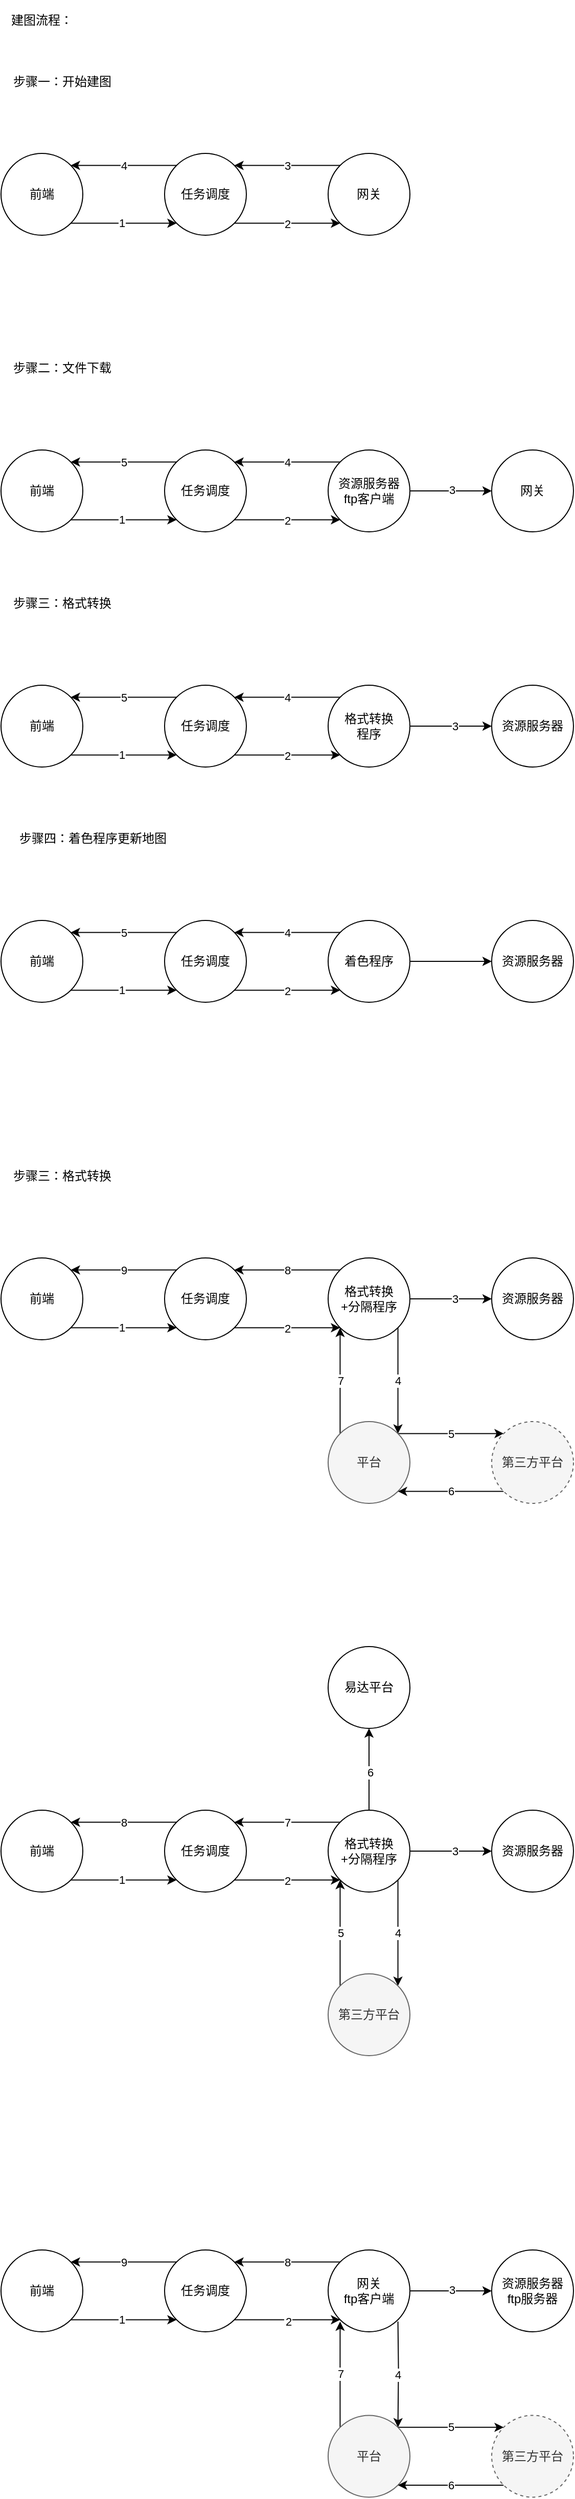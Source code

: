 <mxfile version="15.1.1" type="github">
  <diagram id="g7DShIPE9myxs7cQCo8G" name="Page-1">
    <mxGraphModel dx="1426" dy="680" grid="1" gridSize="10" guides="1" tooltips="1" connect="1" arrows="1" fold="1" page="1" pageScale="1" pageWidth="827" pageHeight="1169" math="0" shadow="0">
      <root>
        <mxCell id="0" />
        <mxCell id="1" parent="0" />
        <mxCell id="bnO3rSalis2aoiANEbuE-3" value="" style="edgeStyle=orthogonalEdgeStyle;rounded=0;orthogonalLoop=1;jettySize=auto;html=1;exitX=1;exitY=1;exitDx=0;exitDy=0;entryX=0;entryY=1;entryDx=0;entryDy=0;" parent="1" source="bnO3rSalis2aoiANEbuE-1" target="bnO3rSalis2aoiANEbuE-2" edge="1">
          <mxGeometry relative="1" as="geometry" />
        </mxCell>
        <mxCell id="bnO3rSalis2aoiANEbuE-4" value="1" style="edgeLabel;html=1;align=center;verticalAlign=middle;resizable=0;points=[];" parent="bnO3rSalis2aoiANEbuE-3" vertex="1" connectable="0">
          <mxGeometry x="-0.05" y="1" relative="1" as="geometry">
            <mxPoint as="offset" />
          </mxGeometry>
        </mxCell>
        <mxCell id="bnO3rSalis2aoiANEbuE-1" value="前端" style="ellipse;whiteSpace=wrap;html=1;aspect=fixed;" parent="1" vertex="1">
          <mxGeometry x="110" y="270" width="80" height="80" as="geometry" />
        </mxCell>
        <mxCell id="bnO3rSalis2aoiANEbuE-7" value="" style="edgeStyle=orthogonalEdgeStyle;rounded=0;orthogonalLoop=1;jettySize=auto;html=1;exitX=1;exitY=1;exitDx=0;exitDy=0;entryX=0;entryY=1;entryDx=0;entryDy=0;" parent="1" source="bnO3rSalis2aoiANEbuE-2" target="bnO3rSalis2aoiANEbuE-6" edge="1">
          <mxGeometry relative="1" as="geometry" />
        </mxCell>
        <mxCell id="bnO3rSalis2aoiANEbuE-8" value="2" style="edgeLabel;html=1;align=center;verticalAlign=middle;resizable=0;points=[];" parent="bnO3rSalis2aoiANEbuE-7" vertex="1" connectable="0">
          <mxGeometry relative="1" as="geometry">
            <mxPoint as="offset" />
          </mxGeometry>
        </mxCell>
        <mxCell id="diJYGg4Zcv_C8yExAffO-8" value="4" style="edgeStyle=orthogonalEdgeStyle;rounded=0;orthogonalLoop=1;jettySize=auto;html=1;exitX=0;exitY=0;exitDx=0;exitDy=0;entryX=1;entryY=0;entryDx=0;entryDy=0;" parent="1" source="bnO3rSalis2aoiANEbuE-2" target="bnO3rSalis2aoiANEbuE-1" edge="1">
          <mxGeometry relative="1" as="geometry" />
        </mxCell>
        <mxCell id="bnO3rSalis2aoiANEbuE-2" value="任务调度" style="ellipse;whiteSpace=wrap;html=1;aspect=fixed;" parent="1" vertex="1">
          <mxGeometry x="270" y="270" width="80" height="80" as="geometry" />
        </mxCell>
        <mxCell id="diJYGg4Zcv_C8yExAffO-9" value="3" style="edgeStyle=orthogonalEdgeStyle;rounded=0;orthogonalLoop=1;jettySize=auto;html=1;exitX=0;exitY=0;exitDx=0;exitDy=0;entryX=1;entryY=0;entryDx=0;entryDy=0;" parent="1" source="bnO3rSalis2aoiANEbuE-6" target="bnO3rSalis2aoiANEbuE-2" edge="1">
          <mxGeometry relative="1" as="geometry" />
        </mxCell>
        <mxCell id="bnO3rSalis2aoiANEbuE-6" value="网关" style="ellipse;whiteSpace=wrap;html=1;aspect=fixed;" parent="1" vertex="1">
          <mxGeometry x="430" y="270" width="80" height="80" as="geometry" />
        </mxCell>
        <mxCell id="bnO3rSalis2aoiANEbuE-21" value="建图流程：" style="text;html=1;strokeColor=none;fillColor=none;align=center;verticalAlign=middle;whiteSpace=wrap;rounded=0;" parent="1" vertex="1">
          <mxGeometry x="110" y="120" width="80" height="40" as="geometry" />
        </mxCell>
        <mxCell id="diJYGg4Zcv_C8yExAffO-10" value="步骤一：开始建图" style="text;html=1;strokeColor=none;fillColor=none;align=left;verticalAlign=middle;whiteSpace=wrap;rounded=0;" parent="1" vertex="1">
          <mxGeometry x="120" y="190" width="160" height="20" as="geometry" />
        </mxCell>
        <mxCell id="diJYGg4Zcv_C8yExAffO-11" value="" style="edgeStyle=orthogonalEdgeStyle;rounded=0;orthogonalLoop=1;jettySize=auto;html=1;exitX=1;exitY=1;exitDx=0;exitDy=0;entryX=0;entryY=1;entryDx=0;entryDy=0;" parent="1" source="diJYGg4Zcv_C8yExAffO-14" target="diJYGg4Zcv_C8yExAffO-18" edge="1">
          <mxGeometry relative="1" as="geometry" />
        </mxCell>
        <mxCell id="diJYGg4Zcv_C8yExAffO-12" value="1" style="edgeLabel;html=1;align=center;verticalAlign=middle;resizable=0;points=[];" parent="diJYGg4Zcv_C8yExAffO-11" vertex="1" connectable="0">
          <mxGeometry x="-0.05" y="1" relative="1" as="geometry">
            <mxPoint as="offset" />
          </mxGeometry>
        </mxCell>
        <mxCell id="diJYGg4Zcv_C8yExAffO-14" value="前端" style="ellipse;whiteSpace=wrap;html=1;aspect=fixed;" parent="1" vertex="1">
          <mxGeometry x="110" y="560" width="80" height="80" as="geometry" />
        </mxCell>
        <mxCell id="diJYGg4Zcv_C8yExAffO-15" value="" style="edgeStyle=orthogonalEdgeStyle;rounded=0;orthogonalLoop=1;jettySize=auto;html=1;exitX=1;exitY=1;exitDx=0;exitDy=0;entryX=0;entryY=1;entryDx=0;entryDy=0;" parent="1" source="diJYGg4Zcv_C8yExAffO-18" target="diJYGg4Zcv_C8yExAffO-22" edge="1">
          <mxGeometry relative="1" as="geometry" />
        </mxCell>
        <mxCell id="diJYGg4Zcv_C8yExAffO-16" value="2" style="edgeLabel;html=1;align=center;verticalAlign=middle;resizable=0;points=[];" parent="diJYGg4Zcv_C8yExAffO-15" vertex="1" connectable="0">
          <mxGeometry relative="1" as="geometry">
            <mxPoint as="offset" />
          </mxGeometry>
        </mxCell>
        <mxCell id="diJYGg4Zcv_C8yExAffO-17" value="5" style="edgeStyle=orthogonalEdgeStyle;rounded=0;orthogonalLoop=1;jettySize=auto;html=1;exitX=0;exitY=0;exitDx=0;exitDy=0;entryX=1;entryY=0;entryDx=0;entryDy=0;" parent="1" source="diJYGg4Zcv_C8yExAffO-18" target="diJYGg4Zcv_C8yExAffO-14" edge="1">
          <mxGeometry relative="1" as="geometry" />
        </mxCell>
        <mxCell id="diJYGg4Zcv_C8yExAffO-18" value="任务调度" style="ellipse;whiteSpace=wrap;html=1;aspect=fixed;" parent="1" vertex="1">
          <mxGeometry x="270" y="560" width="80" height="80" as="geometry" />
        </mxCell>
        <mxCell id="diJYGg4Zcv_C8yExAffO-19" value="" style="edgeStyle=orthogonalEdgeStyle;rounded=0;orthogonalLoop=1;jettySize=auto;html=1;" parent="1" source="diJYGg4Zcv_C8yExAffO-22" target="diJYGg4Zcv_C8yExAffO-24" edge="1">
          <mxGeometry relative="1" as="geometry" />
        </mxCell>
        <mxCell id="diJYGg4Zcv_C8yExAffO-20" value="3" style="edgeLabel;html=1;align=center;verticalAlign=middle;resizable=0;points=[];" parent="diJYGg4Zcv_C8yExAffO-19" vertex="1" connectable="0">
          <mxGeometry x="0.025" y="1" relative="1" as="geometry">
            <mxPoint as="offset" />
          </mxGeometry>
        </mxCell>
        <mxCell id="diJYGg4Zcv_C8yExAffO-21" value="4" style="edgeStyle=orthogonalEdgeStyle;rounded=0;orthogonalLoop=1;jettySize=auto;html=1;exitX=0;exitY=0;exitDx=0;exitDy=0;entryX=1;entryY=0;entryDx=0;entryDy=0;" parent="1" source="diJYGg4Zcv_C8yExAffO-22" target="diJYGg4Zcv_C8yExAffO-18" edge="1">
          <mxGeometry relative="1" as="geometry" />
        </mxCell>
        <mxCell id="diJYGg4Zcv_C8yExAffO-22" value="资源服务器&lt;br&gt;ftp客户端" style="ellipse;whiteSpace=wrap;html=1;aspect=fixed;" parent="1" vertex="1">
          <mxGeometry x="430" y="560" width="80" height="80" as="geometry" />
        </mxCell>
        <mxCell id="diJYGg4Zcv_C8yExAffO-24" value="网关" style="ellipse;whiteSpace=wrap;html=1;aspect=fixed;" parent="1" vertex="1">
          <mxGeometry x="590" y="560" width="80" height="80" as="geometry" />
        </mxCell>
        <mxCell id="diJYGg4Zcv_C8yExAffO-25" value="步骤二：文件下载" style="text;html=1;strokeColor=none;fillColor=none;align=center;verticalAlign=middle;whiteSpace=wrap;rounded=0;" parent="1" vertex="1">
          <mxGeometry x="120" y="470" width="100" height="20" as="geometry" />
        </mxCell>
        <mxCell id="diJYGg4Zcv_C8yExAffO-26" value="" style="edgeStyle=orthogonalEdgeStyle;rounded=0;orthogonalLoop=1;jettySize=auto;html=1;exitX=1;exitY=1;exitDx=0;exitDy=0;entryX=0;entryY=1;entryDx=0;entryDy=0;" parent="1" source="diJYGg4Zcv_C8yExAffO-28" target="diJYGg4Zcv_C8yExAffO-32" edge="1">
          <mxGeometry relative="1" as="geometry" />
        </mxCell>
        <mxCell id="diJYGg4Zcv_C8yExAffO-27" value="1" style="edgeLabel;html=1;align=center;verticalAlign=middle;resizable=0;points=[];" parent="diJYGg4Zcv_C8yExAffO-26" vertex="1" connectable="0">
          <mxGeometry x="-0.05" y="1" relative="1" as="geometry">
            <mxPoint as="offset" />
          </mxGeometry>
        </mxCell>
        <mxCell id="diJYGg4Zcv_C8yExAffO-28" value="前端" style="ellipse;whiteSpace=wrap;html=1;aspect=fixed;" parent="1" vertex="1">
          <mxGeometry x="110" y="790" width="80" height="80" as="geometry" />
        </mxCell>
        <mxCell id="diJYGg4Zcv_C8yExAffO-29" value="" style="edgeStyle=orthogonalEdgeStyle;rounded=0;orthogonalLoop=1;jettySize=auto;html=1;exitX=1;exitY=1;exitDx=0;exitDy=0;entryX=0;entryY=1;entryDx=0;entryDy=0;" parent="1" source="diJYGg4Zcv_C8yExAffO-32" target="diJYGg4Zcv_C8yExAffO-36" edge="1">
          <mxGeometry relative="1" as="geometry" />
        </mxCell>
        <mxCell id="diJYGg4Zcv_C8yExAffO-30" value="2" style="edgeLabel;html=1;align=center;verticalAlign=middle;resizable=0;points=[];" parent="diJYGg4Zcv_C8yExAffO-29" vertex="1" connectable="0">
          <mxGeometry relative="1" as="geometry">
            <mxPoint as="offset" />
          </mxGeometry>
        </mxCell>
        <mxCell id="diJYGg4Zcv_C8yExAffO-31" value="5" style="edgeStyle=orthogonalEdgeStyle;rounded=0;orthogonalLoop=1;jettySize=auto;html=1;exitX=0;exitY=0;exitDx=0;exitDy=0;entryX=1;entryY=0;entryDx=0;entryDy=0;" parent="1" source="diJYGg4Zcv_C8yExAffO-32" target="diJYGg4Zcv_C8yExAffO-28" edge="1">
          <mxGeometry relative="1" as="geometry" />
        </mxCell>
        <mxCell id="diJYGg4Zcv_C8yExAffO-32" value="任务调度" style="ellipse;whiteSpace=wrap;html=1;aspect=fixed;" parent="1" vertex="1">
          <mxGeometry x="270" y="790" width="80" height="80" as="geometry" />
        </mxCell>
        <mxCell id="diJYGg4Zcv_C8yExAffO-35" value="4" style="edgeStyle=orthogonalEdgeStyle;rounded=0;orthogonalLoop=1;jettySize=auto;html=1;exitX=0;exitY=0;exitDx=0;exitDy=0;entryX=1;entryY=0;entryDx=0;entryDy=0;" parent="1" source="diJYGg4Zcv_C8yExAffO-36" target="diJYGg4Zcv_C8yExAffO-32" edge="1">
          <mxGeometry relative="1" as="geometry" />
        </mxCell>
        <mxCell id="diJYGg4Zcv_C8yExAffO-58" value="" style="edgeStyle=orthogonalEdgeStyle;rounded=0;orthogonalLoop=1;jettySize=auto;html=1;startArrow=none;startFill=0;" parent="1" source="diJYGg4Zcv_C8yExAffO-36" target="diJYGg4Zcv_C8yExAffO-57" edge="1">
          <mxGeometry relative="1" as="geometry" />
        </mxCell>
        <mxCell id="diJYGg4Zcv_C8yExAffO-59" value="3" style="edgeLabel;html=1;align=center;verticalAlign=middle;resizable=0;points=[];" parent="diJYGg4Zcv_C8yExAffO-58" vertex="1" connectable="0">
          <mxGeometry x="0.1" relative="1" as="geometry">
            <mxPoint as="offset" />
          </mxGeometry>
        </mxCell>
        <mxCell id="diJYGg4Zcv_C8yExAffO-36" value="格式转换&lt;br&gt;程序" style="ellipse;whiteSpace=wrap;html=1;aspect=fixed;" parent="1" vertex="1">
          <mxGeometry x="430" y="790" width="80" height="80" as="geometry" />
        </mxCell>
        <mxCell id="diJYGg4Zcv_C8yExAffO-38" value="步骤三：格式转换" style="text;html=1;strokeColor=none;fillColor=none;align=center;verticalAlign=middle;whiteSpace=wrap;rounded=0;" parent="1" vertex="1">
          <mxGeometry x="120" y="700" width="100" height="20" as="geometry" />
        </mxCell>
        <mxCell id="diJYGg4Zcv_C8yExAffO-39" value="" style="edgeStyle=orthogonalEdgeStyle;rounded=0;orthogonalLoop=1;jettySize=auto;html=1;exitX=1;exitY=1;exitDx=0;exitDy=0;entryX=0;entryY=1;entryDx=0;entryDy=0;" parent="1" source="diJYGg4Zcv_C8yExAffO-41" target="diJYGg4Zcv_C8yExAffO-45" edge="1">
          <mxGeometry relative="1" as="geometry" />
        </mxCell>
        <mxCell id="diJYGg4Zcv_C8yExAffO-40" value="1" style="edgeLabel;html=1;align=center;verticalAlign=middle;resizable=0;points=[];" parent="diJYGg4Zcv_C8yExAffO-39" vertex="1" connectable="0">
          <mxGeometry x="-0.05" y="1" relative="1" as="geometry">
            <mxPoint as="offset" />
          </mxGeometry>
        </mxCell>
        <mxCell id="diJYGg4Zcv_C8yExAffO-41" value="前端" style="ellipse;whiteSpace=wrap;html=1;aspect=fixed;" parent="1" vertex="1">
          <mxGeometry x="110" y="1020" width="80" height="80" as="geometry" />
        </mxCell>
        <mxCell id="diJYGg4Zcv_C8yExAffO-42" value="" style="edgeStyle=orthogonalEdgeStyle;rounded=0;orthogonalLoop=1;jettySize=auto;html=1;exitX=1;exitY=1;exitDx=0;exitDy=0;entryX=0;entryY=1;entryDx=0;entryDy=0;" parent="1" source="diJYGg4Zcv_C8yExAffO-45" target="diJYGg4Zcv_C8yExAffO-47" edge="1">
          <mxGeometry relative="1" as="geometry" />
        </mxCell>
        <mxCell id="diJYGg4Zcv_C8yExAffO-43" value="2" style="edgeLabel;html=1;align=center;verticalAlign=middle;resizable=0;points=[];" parent="diJYGg4Zcv_C8yExAffO-42" vertex="1" connectable="0">
          <mxGeometry relative="1" as="geometry">
            <mxPoint as="offset" />
          </mxGeometry>
        </mxCell>
        <mxCell id="diJYGg4Zcv_C8yExAffO-44" value="5" style="edgeStyle=orthogonalEdgeStyle;rounded=0;orthogonalLoop=1;jettySize=auto;html=1;exitX=0;exitY=0;exitDx=0;exitDy=0;entryX=1;entryY=0;entryDx=0;entryDy=0;" parent="1" source="diJYGg4Zcv_C8yExAffO-45" target="diJYGg4Zcv_C8yExAffO-41" edge="1">
          <mxGeometry relative="1" as="geometry" />
        </mxCell>
        <mxCell id="diJYGg4Zcv_C8yExAffO-45" value="任务调度" style="ellipse;whiteSpace=wrap;html=1;aspect=fixed;" parent="1" vertex="1">
          <mxGeometry x="270" y="1020" width="80" height="80" as="geometry" />
        </mxCell>
        <mxCell id="diJYGg4Zcv_C8yExAffO-46" value="4" style="edgeStyle=orthogonalEdgeStyle;rounded=0;orthogonalLoop=1;jettySize=auto;html=1;exitX=0;exitY=0;exitDx=0;exitDy=0;entryX=1;entryY=0;entryDx=0;entryDy=0;" parent="1" source="diJYGg4Zcv_C8yExAffO-47" target="diJYGg4Zcv_C8yExAffO-45" edge="1">
          <mxGeometry relative="1" as="geometry" />
        </mxCell>
        <mxCell id="diJYGg4Zcv_C8yExAffO-61" value="" style="edgeStyle=orthogonalEdgeStyle;rounded=0;orthogonalLoop=1;jettySize=auto;html=1;startArrow=none;startFill=0;" parent="1" source="diJYGg4Zcv_C8yExAffO-47" target="diJYGg4Zcv_C8yExAffO-60" edge="1">
          <mxGeometry relative="1" as="geometry" />
        </mxCell>
        <mxCell id="diJYGg4Zcv_C8yExAffO-47" value="着色程序" style="ellipse;whiteSpace=wrap;html=1;aspect=fixed;" parent="1" vertex="1">
          <mxGeometry x="430" y="1020" width="80" height="80" as="geometry" />
        </mxCell>
        <mxCell id="diJYGg4Zcv_C8yExAffO-48" value="步骤四：着色程序更新地图" style="text;html=1;strokeColor=none;fillColor=none;align=center;verticalAlign=middle;whiteSpace=wrap;rounded=0;" parent="1" vertex="1">
          <mxGeometry x="120" y="930" width="160" height="20" as="geometry" />
        </mxCell>
        <mxCell id="diJYGg4Zcv_C8yExAffO-57" value="资源服务器" style="ellipse;whiteSpace=wrap;html=1;aspect=fixed;" parent="1" vertex="1">
          <mxGeometry x="590" y="790" width="80" height="80" as="geometry" />
        </mxCell>
        <mxCell id="diJYGg4Zcv_C8yExAffO-60" value="资源服务器" style="ellipse;whiteSpace=wrap;html=1;aspect=fixed;" parent="1" vertex="1">
          <mxGeometry x="590" y="1020" width="80" height="80" as="geometry" />
        </mxCell>
        <mxCell id="RVOC5Pfrwt1u8xIZYk97-2" value="" style="edgeStyle=orthogonalEdgeStyle;rounded=0;orthogonalLoop=1;jettySize=auto;html=1;exitX=1;exitY=1;exitDx=0;exitDy=0;entryX=0;entryY=1;entryDx=0;entryDy=0;" parent="1" source="RVOC5Pfrwt1u8xIZYk97-4" target="RVOC5Pfrwt1u8xIZYk97-8" edge="1">
          <mxGeometry relative="1" as="geometry" />
        </mxCell>
        <mxCell id="RVOC5Pfrwt1u8xIZYk97-3" value="1" style="edgeLabel;html=1;align=center;verticalAlign=middle;resizable=0;points=[];" parent="RVOC5Pfrwt1u8xIZYk97-2" vertex="1" connectable="0">
          <mxGeometry x="-0.05" y="1" relative="1" as="geometry">
            <mxPoint as="offset" />
          </mxGeometry>
        </mxCell>
        <mxCell id="RVOC5Pfrwt1u8xIZYk97-4" value="前端" style="ellipse;whiteSpace=wrap;html=1;aspect=fixed;" parent="1" vertex="1">
          <mxGeometry x="110" y="1350" width="80" height="80" as="geometry" />
        </mxCell>
        <mxCell id="RVOC5Pfrwt1u8xIZYk97-5" value="" style="edgeStyle=orthogonalEdgeStyle;rounded=0;orthogonalLoop=1;jettySize=auto;html=1;exitX=1;exitY=1;exitDx=0;exitDy=0;entryX=0;entryY=1;entryDx=0;entryDy=0;" parent="1" source="RVOC5Pfrwt1u8xIZYk97-8" target="RVOC5Pfrwt1u8xIZYk97-12" edge="1">
          <mxGeometry relative="1" as="geometry" />
        </mxCell>
        <mxCell id="RVOC5Pfrwt1u8xIZYk97-6" value="2" style="edgeLabel;html=1;align=center;verticalAlign=middle;resizable=0;points=[];" parent="RVOC5Pfrwt1u8xIZYk97-5" vertex="1" connectable="0">
          <mxGeometry relative="1" as="geometry">
            <mxPoint as="offset" />
          </mxGeometry>
        </mxCell>
        <mxCell id="RVOC5Pfrwt1u8xIZYk97-7" value="9" style="edgeStyle=orthogonalEdgeStyle;rounded=0;orthogonalLoop=1;jettySize=auto;html=1;exitX=0;exitY=0;exitDx=0;exitDy=0;entryX=1;entryY=0;entryDx=0;entryDy=0;" parent="1" source="RVOC5Pfrwt1u8xIZYk97-8" target="RVOC5Pfrwt1u8xIZYk97-4" edge="1">
          <mxGeometry relative="1" as="geometry" />
        </mxCell>
        <mxCell id="RVOC5Pfrwt1u8xIZYk97-8" value="任务调度" style="ellipse;whiteSpace=wrap;html=1;aspect=fixed;" parent="1" vertex="1">
          <mxGeometry x="270" y="1350" width="80" height="80" as="geometry" />
        </mxCell>
        <mxCell id="RVOC5Pfrwt1u8xIZYk97-9" value="8" style="edgeStyle=orthogonalEdgeStyle;rounded=0;orthogonalLoop=1;jettySize=auto;html=1;exitX=0;exitY=0;exitDx=0;exitDy=0;entryX=1;entryY=0;entryDx=0;entryDy=0;" parent="1" source="RVOC5Pfrwt1u8xIZYk97-12" target="RVOC5Pfrwt1u8xIZYk97-8" edge="1">
          <mxGeometry relative="1" as="geometry" />
        </mxCell>
        <mxCell id="RVOC5Pfrwt1u8xIZYk97-10" value="" style="edgeStyle=orthogonalEdgeStyle;rounded=0;orthogonalLoop=1;jettySize=auto;html=1;startArrow=none;startFill=0;" parent="1" source="RVOC5Pfrwt1u8xIZYk97-12" target="RVOC5Pfrwt1u8xIZYk97-14" edge="1">
          <mxGeometry relative="1" as="geometry" />
        </mxCell>
        <mxCell id="RVOC5Pfrwt1u8xIZYk97-11" value="3" style="edgeLabel;html=1;align=center;verticalAlign=middle;resizable=0;points=[];" parent="RVOC5Pfrwt1u8xIZYk97-10" vertex="1" connectable="0">
          <mxGeometry x="0.1" relative="1" as="geometry">
            <mxPoint as="offset" />
          </mxGeometry>
        </mxCell>
        <mxCell id="h2411_Qm2wVa898VBFLl-4" value="4" style="edgeStyle=orthogonalEdgeStyle;rounded=0;orthogonalLoop=1;jettySize=auto;html=1;exitX=1;exitY=1;exitDx=0;exitDy=0;entryX=1;entryY=0;entryDx=0;entryDy=0;" parent="1" source="RVOC5Pfrwt1u8xIZYk97-12" target="RVOC5Pfrwt1u8xIZYk97-16" edge="1">
          <mxGeometry relative="1" as="geometry" />
        </mxCell>
        <mxCell id="RVOC5Pfrwt1u8xIZYk97-12" value="格式转换&lt;br&gt;+分隔程序" style="ellipse;whiteSpace=wrap;html=1;aspect=fixed;" parent="1" vertex="1">
          <mxGeometry x="430" y="1350" width="80" height="80" as="geometry" />
        </mxCell>
        <mxCell id="RVOC5Pfrwt1u8xIZYk97-13" value="步骤三：格式转换" style="text;html=1;strokeColor=none;fillColor=none;align=center;verticalAlign=middle;whiteSpace=wrap;rounded=0;" parent="1" vertex="1">
          <mxGeometry x="120" y="1260" width="100" height="20" as="geometry" />
        </mxCell>
        <mxCell id="RVOC5Pfrwt1u8xIZYk97-14" value="资源服务器" style="ellipse;whiteSpace=wrap;html=1;aspect=fixed;" parent="1" vertex="1">
          <mxGeometry x="590" y="1350" width="80" height="80" as="geometry" />
        </mxCell>
        <mxCell id="h2411_Qm2wVa898VBFLl-2" value="5" style="edgeStyle=orthogonalEdgeStyle;rounded=0;orthogonalLoop=1;jettySize=auto;html=1;exitX=1;exitY=0;exitDx=0;exitDy=0;entryX=0;entryY=0;entryDx=0;entryDy=0;" parent="1" source="RVOC5Pfrwt1u8xIZYk97-16" target="h2411_Qm2wVa898VBFLl-1" edge="1">
          <mxGeometry relative="1" as="geometry" />
        </mxCell>
        <mxCell id="mIIzwwJ-iRynJNYV2QjI-1" value="7" style="edgeStyle=orthogonalEdgeStyle;rounded=0;orthogonalLoop=1;jettySize=auto;html=1;exitX=0;exitY=0;exitDx=0;exitDy=0;entryX=0;entryY=1;entryDx=0;entryDy=0;" parent="1" source="RVOC5Pfrwt1u8xIZYk97-16" target="RVOC5Pfrwt1u8xIZYk97-12" edge="1">
          <mxGeometry relative="1" as="geometry" />
        </mxCell>
        <mxCell id="RVOC5Pfrwt1u8xIZYk97-16" value="平台" style="ellipse;whiteSpace=wrap;html=1;aspect=fixed;fillColor=#f5f5f5;strokeColor=#666666;fontColor=#333333;" parent="1" vertex="1">
          <mxGeometry x="430" y="1510" width="80" height="80" as="geometry" />
        </mxCell>
        <mxCell id="h2411_Qm2wVa898VBFLl-3" value="6" style="edgeStyle=orthogonalEdgeStyle;rounded=0;orthogonalLoop=1;jettySize=auto;html=1;exitX=0;exitY=1;exitDx=0;exitDy=0;entryX=1;entryY=1;entryDx=0;entryDy=0;" parent="1" source="h2411_Qm2wVa898VBFLl-1" target="RVOC5Pfrwt1u8xIZYk97-16" edge="1">
          <mxGeometry relative="1" as="geometry" />
        </mxCell>
        <mxCell id="h2411_Qm2wVa898VBFLl-1" value="第三方平台" style="ellipse;whiteSpace=wrap;html=1;aspect=fixed;fillColor=#f5f5f5;strokeColor=#666666;fontColor=#333333;dashed=1;" parent="1" vertex="1">
          <mxGeometry x="590" y="1510" width="80" height="80" as="geometry" />
        </mxCell>
        <mxCell id="mIIzwwJ-iRynJNYV2QjI-2" value="" style="edgeStyle=orthogonalEdgeStyle;rounded=0;orthogonalLoop=1;jettySize=auto;html=1;exitX=1;exitY=1;exitDx=0;exitDy=0;entryX=0;entryY=1;entryDx=0;entryDy=0;" parent="1" source="mIIzwwJ-iRynJNYV2QjI-4" target="mIIzwwJ-iRynJNYV2QjI-8" edge="1">
          <mxGeometry relative="1" as="geometry" />
        </mxCell>
        <mxCell id="mIIzwwJ-iRynJNYV2QjI-3" value="1" style="edgeLabel;html=1;align=center;verticalAlign=middle;resizable=0;points=[];" parent="mIIzwwJ-iRynJNYV2QjI-2" vertex="1" connectable="0">
          <mxGeometry x="-0.05" y="1" relative="1" as="geometry">
            <mxPoint as="offset" />
          </mxGeometry>
        </mxCell>
        <mxCell id="mIIzwwJ-iRynJNYV2QjI-4" value="前端" style="ellipse;whiteSpace=wrap;html=1;aspect=fixed;" parent="1" vertex="1">
          <mxGeometry x="110" y="1890" width="80" height="80" as="geometry" />
        </mxCell>
        <mxCell id="mIIzwwJ-iRynJNYV2QjI-5" value="" style="edgeStyle=orthogonalEdgeStyle;rounded=0;orthogonalLoop=1;jettySize=auto;html=1;exitX=1;exitY=1;exitDx=0;exitDy=0;entryX=0;entryY=1;entryDx=0;entryDy=0;" parent="1" source="mIIzwwJ-iRynJNYV2QjI-8" target="mIIzwwJ-iRynJNYV2QjI-13" edge="1">
          <mxGeometry relative="1" as="geometry" />
        </mxCell>
        <mxCell id="mIIzwwJ-iRynJNYV2QjI-6" value="2" style="edgeLabel;html=1;align=center;verticalAlign=middle;resizable=0;points=[];" parent="mIIzwwJ-iRynJNYV2QjI-5" vertex="1" connectable="0">
          <mxGeometry relative="1" as="geometry">
            <mxPoint as="offset" />
          </mxGeometry>
        </mxCell>
        <mxCell id="mIIzwwJ-iRynJNYV2QjI-7" value="8" style="edgeStyle=orthogonalEdgeStyle;rounded=0;orthogonalLoop=1;jettySize=auto;html=1;exitX=0;exitY=0;exitDx=0;exitDy=0;entryX=1;entryY=0;entryDx=0;entryDy=0;" parent="1" source="mIIzwwJ-iRynJNYV2QjI-8" target="mIIzwwJ-iRynJNYV2QjI-4" edge="1">
          <mxGeometry relative="1" as="geometry" />
        </mxCell>
        <mxCell id="mIIzwwJ-iRynJNYV2QjI-8" value="任务调度" style="ellipse;whiteSpace=wrap;html=1;aspect=fixed;" parent="1" vertex="1">
          <mxGeometry x="270" y="1890" width="80" height="80" as="geometry" />
        </mxCell>
        <mxCell id="mIIzwwJ-iRynJNYV2QjI-9" value="7" style="edgeStyle=orthogonalEdgeStyle;rounded=0;orthogonalLoop=1;jettySize=auto;html=1;exitX=0;exitY=0;exitDx=0;exitDy=0;entryX=1;entryY=0;entryDx=0;entryDy=0;" parent="1" source="mIIzwwJ-iRynJNYV2QjI-13" target="mIIzwwJ-iRynJNYV2QjI-8" edge="1">
          <mxGeometry relative="1" as="geometry" />
        </mxCell>
        <mxCell id="mIIzwwJ-iRynJNYV2QjI-10" value="" style="edgeStyle=orthogonalEdgeStyle;rounded=0;orthogonalLoop=1;jettySize=auto;html=1;startArrow=none;startFill=0;" parent="1" source="mIIzwwJ-iRynJNYV2QjI-13" target="mIIzwwJ-iRynJNYV2QjI-14" edge="1">
          <mxGeometry relative="1" as="geometry" />
        </mxCell>
        <mxCell id="mIIzwwJ-iRynJNYV2QjI-11" value="3" style="edgeLabel;html=1;align=center;verticalAlign=middle;resizable=0;points=[];" parent="mIIzwwJ-iRynJNYV2QjI-10" vertex="1" connectable="0">
          <mxGeometry x="0.1" relative="1" as="geometry">
            <mxPoint as="offset" />
          </mxGeometry>
        </mxCell>
        <mxCell id="mIIzwwJ-iRynJNYV2QjI-12" value="4" style="edgeStyle=orthogonalEdgeStyle;rounded=0;orthogonalLoop=1;jettySize=auto;html=1;exitX=1;exitY=1;exitDx=0;exitDy=0;entryX=1;entryY=0;entryDx=0;entryDy=0;" parent="1" source="mIIzwwJ-iRynJNYV2QjI-13" target="mIIzwwJ-iRynJNYV2QjI-17" edge="1">
          <mxGeometry relative="1" as="geometry" />
        </mxCell>
        <mxCell id="mIIzwwJ-iRynJNYV2QjI-22" value="" style="edgeStyle=orthogonalEdgeStyle;rounded=0;orthogonalLoop=1;jettySize=auto;html=1;" parent="1" source="mIIzwwJ-iRynJNYV2QjI-13" target="mIIzwwJ-iRynJNYV2QjI-21" edge="1">
          <mxGeometry relative="1" as="geometry" />
        </mxCell>
        <mxCell id="mIIzwwJ-iRynJNYV2QjI-23" value="6" style="edgeLabel;html=1;align=center;verticalAlign=middle;resizable=0;points=[];" parent="mIIzwwJ-iRynJNYV2QjI-22" vertex="1" connectable="0">
          <mxGeometry x="-0.075" y="-1" relative="1" as="geometry">
            <mxPoint as="offset" />
          </mxGeometry>
        </mxCell>
        <mxCell id="mIIzwwJ-iRynJNYV2QjI-13" value="格式转换&lt;br&gt;+分隔程序" style="ellipse;whiteSpace=wrap;html=1;aspect=fixed;" parent="1" vertex="1">
          <mxGeometry x="430" y="1890" width="80" height="80" as="geometry" />
        </mxCell>
        <mxCell id="mIIzwwJ-iRynJNYV2QjI-14" value="资源服务器" style="ellipse;whiteSpace=wrap;html=1;aspect=fixed;" parent="1" vertex="1">
          <mxGeometry x="590" y="1890" width="80" height="80" as="geometry" />
        </mxCell>
        <mxCell id="mIIzwwJ-iRynJNYV2QjI-16" value="5" style="edgeStyle=orthogonalEdgeStyle;rounded=0;orthogonalLoop=1;jettySize=auto;html=1;exitX=0;exitY=0;exitDx=0;exitDy=0;entryX=0;entryY=1;entryDx=0;entryDy=0;" parent="1" source="mIIzwwJ-iRynJNYV2QjI-17" target="mIIzwwJ-iRynJNYV2QjI-13" edge="1">
          <mxGeometry relative="1" as="geometry" />
        </mxCell>
        <mxCell id="mIIzwwJ-iRynJNYV2QjI-17" value="第三方平台" style="ellipse;whiteSpace=wrap;html=1;aspect=fixed;fillColor=#f5f5f5;strokeColor=#666666;fontColor=#333333;" parent="1" vertex="1">
          <mxGeometry x="430" y="2050" width="80" height="80" as="geometry" />
        </mxCell>
        <mxCell id="mIIzwwJ-iRynJNYV2QjI-21" value="易达平台" style="ellipse;whiteSpace=wrap;html=1;aspect=fixed;" parent="1" vertex="1">
          <mxGeometry x="430" y="1730" width="80" height="80" as="geometry" />
        </mxCell>
        <mxCell id="hhibTm4-DzN9dgS9QPQ1-1" value="" style="edgeStyle=orthogonalEdgeStyle;rounded=0;orthogonalLoop=1;jettySize=auto;html=1;exitX=1;exitY=1;exitDx=0;exitDy=0;entryX=0;entryY=1;entryDx=0;entryDy=0;" edge="1" parent="1" source="hhibTm4-DzN9dgS9QPQ1-3" target="hhibTm4-DzN9dgS9QPQ1-7">
          <mxGeometry relative="1" as="geometry" />
        </mxCell>
        <mxCell id="hhibTm4-DzN9dgS9QPQ1-2" value="1" style="edgeLabel;html=1;align=center;verticalAlign=middle;resizable=0;points=[];" vertex="1" connectable="0" parent="hhibTm4-DzN9dgS9QPQ1-1">
          <mxGeometry x="-0.05" y="1" relative="1" as="geometry">
            <mxPoint as="offset" />
          </mxGeometry>
        </mxCell>
        <mxCell id="hhibTm4-DzN9dgS9QPQ1-3" value="前端" style="ellipse;whiteSpace=wrap;html=1;aspect=fixed;" vertex="1" parent="1">
          <mxGeometry x="110" y="2320" width="80" height="80" as="geometry" />
        </mxCell>
        <mxCell id="hhibTm4-DzN9dgS9QPQ1-4" value="" style="edgeStyle=orthogonalEdgeStyle;rounded=0;orthogonalLoop=1;jettySize=auto;html=1;exitX=1;exitY=1;exitDx=0;exitDy=0;entryX=0;entryY=1;entryDx=0;entryDy=0;" edge="1" parent="1" source="hhibTm4-DzN9dgS9QPQ1-7" target="hhibTm4-DzN9dgS9QPQ1-11">
          <mxGeometry relative="1" as="geometry" />
        </mxCell>
        <mxCell id="hhibTm4-DzN9dgS9QPQ1-5" value="2" style="edgeLabel;html=1;align=center;verticalAlign=middle;resizable=0;points=[];" vertex="1" connectable="0" parent="hhibTm4-DzN9dgS9QPQ1-4">
          <mxGeometry relative="1" as="geometry">
            <mxPoint as="offset" />
          </mxGeometry>
        </mxCell>
        <mxCell id="hhibTm4-DzN9dgS9QPQ1-6" value="9" style="edgeStyle=orthogonalEdgeStyle;rounded=0;orthogonalLoop=1;jettySize=auto;html=1;exitX=0;exitY=0;exitDx=0;exitDy=0;entryX=1;entryY=0;entryDx=0;entryDy=0;" edge="1" parent="1" source="hhibTm4-DzN9dgS9QPQ1-7" target="hhibTm4-DzN9dgS9QPQ1-3">
          <mxGeometry relative="1" as="geometry" />
        </mxCell>
        <mxCell id="hhibTm4-DzN9dgS9QPQ1-7" value="任务调度" style="ellipse;whiteSpace=wrap;html=1;aspect=fixed;" vertex="1" parent="1">
          <mxGeometry x="270" y="2320" width="80" height="80" as="geometry" />
        </mxCell>
        <mxCell id="hhibTm4-DzN9dgS9QPQ1-8" value="" style="edgeStyle=orthogonalEdgeStyle;rounded=0;orthogonalLoop=1;jettySize=auto;html=1;" edge="1" parent="1" source="hhibTm4-DzN9dgS9QPQ1-11" target="hhibTm4-DzN9dgS9QPQ1-12">
          <mxGeometry relative="1" as="geometry" />
        </mxCell>
        <mxCell id="hhibTm4-DzN9dgS9QPQ1-9" value="3" style="edgeLabel;html=1;align=center;verticalAlign=middle;resizable=0;points=[];" vertex="1" connectable="0" parent="hhibTm4-DzN9dgS9QPQ1-8">
          <mxGeometry x="0.025" y="1" relative="1" as="geometry">
            <mxPoint as="offset" />
          </mxGeometry>
        </mxCell>
        <mxCell id="hhibTm4-DzN9dgS9QPQ1-10" value="8" style="edgeStyle=orthogonalEdgeStyle;rounded=0;orthogonalLoop=1;jettySize=auto;html=1;exitX=0;exitY=0;exitDx=0;exitDy=0;entryX=1;entryY=0;entryDx=0;entryDy=0;" edge="1" parent="1" source="hhibTm4-DzN9dgS9QPQ1-11" target="hhibTm4-DzN9dgS9QPQ1-7">
          <mxGeometry relative="1" as="geometry" />
        </mxCell>
        <mxCell id="hhibTm4-DzN9dgS9QPQ1-11" value="网关&lt;br&gt;ftp客户端" style="ellipse;whiteSpace=wrap;html=1;aspect=fixed;" vertex="1" parent="1">
          <mxGeometry x="430" y="2320" width="80" height="80" as="geometry" />
        </mxCell>
        <mxCell id="hhibTm4-DzN9dgS9QPQ1-12" value="资源服务器&lt;br&gt;ftp服务器" style="ellipse;whiteSpace=wrap;html=1;aspect=fixed;" vertex="1" parent="1">
          <mxGeometry x="590" y="2320" width="80" height="80" as="geometry" />
        </mxCell>
        <mxCell id="hhibTm4-DzN9dgS9QPQ1-13" value="2" style="edgeLabel;html=1;align=center;verticalAlign=middle;resizable=0;points=[];" vertex="1" connectable="0" parent="1">
          <mxGeometry x="390.284" y="2390.004" as="geometry" />
        </mxCell>
        <mxCell id="hhibTm4-DzN9dgS9QPQ1-14" value="4" style="edgeStyle=orthogonalEdgeStyle;rounded=0;orthogonalLoop=1;jettySize=auto;html=1;exitX=1;exitY=1;exitDx=0;exitDy=0;entryX=1;entryY=0;entryDx=0;entryDy=0;" edge="1" parent="1" target="hhibTm4-DzN9dgS9QPQ1-17">
          <mxGeometry relative="1" as="geometry">
            <mxPoint x="498.284" y="2390.004" as="sourcePoint" />
          </mxGeometry>
        </mxCell>
        <mxCell id="hhibTm4-DzN9dgS9QPQ1-15" value="5" style="edgeStyle=orthogonalEdgeStyle;rounded=0;orthogonalLoop=1;jettySize=auto;html=1;exitX=1;exitY=0;exitDx=0;exitDy=0;entryX=0;entryY=0;entryDx=0;entryDy=0;" edge="1" parent="1" source="hhibTm4-DzN9dgS9QPQ1-17" target="hhibTm4-DzN9dgS9QPQ1-19">
          <mxGeometry relative="1" as="geometry" />
        </mxCell>
        <mxCell id="hhibTm4-DzN9dgS9QPQ1-16" value="7" style="edgeStyle=orthogonalEdgeStyle;rounded=0;orthogonalLoop=1;jettySize=auto;html=1;exitX=0;exitY=0;exitDx=0;exitDy=0;entryX=0;entryY=1;entryDx=0;entryDy=0;" edge="1" parent="1" source="hhibTm4-DzN9dgS9QPQ1-17">
          <mxGeometry relative="1" as="geometry">
            <mxPoint x="441.716" y="2390.004" as="targetPoint" />
          </mxGeometry>
        </mxCell>
        <mxCell id="hhibTm4-DzN9dgS9QPQ1-17" value="平台" style="ellipse;whiteSpace=wrap;html=1;aspect=fixed;fillColor=#f5f5f5;strokeColor=#666666;fontColor=#333333;" vertex="1" parent="1">
          <mxGeometry x="430" y="2481.72" width="80" height="80" as="geometry" />
        </mxCell>
        <mxCell id="hhibTm4-DzN9dgS9QPQ1-18" value="6" style="edgeStyle=orthogonalEdgeStyle;rounded=0;orthogonalLoop=1;jettySize=auto;html=1;exitX=0;exitY=1;exitDx=0;exitDy=0;entryX=1;entryY=1;entryDx=0;entryDy=0;" edge="1" parent="1" source="hhibTm4-DzN9dgS9QPQ1-19" target="hhibTm4-DzN9dgS9QPQ1-17">
          <mxGeometry relative="1" as="geometry" />
        </mxCell>
        <mxCell id="hhibTm4-DzN9dgS9QPQ1-19" value="第三方平台" style="ellipse;whiteSpace=wrap;html=1;aspect=fixed;fillColor=#f5f5f5;strokeColor=#666666;fontColor=#333333;dashed=1;" vertex="1" parent="1">
          <mxGeometry x="590" y="2481.72" width="80" height="80" as="geometry" />
        </mxCell>
      </root>
    </mxGraphModel>
  </diagram>
</mxfile>
